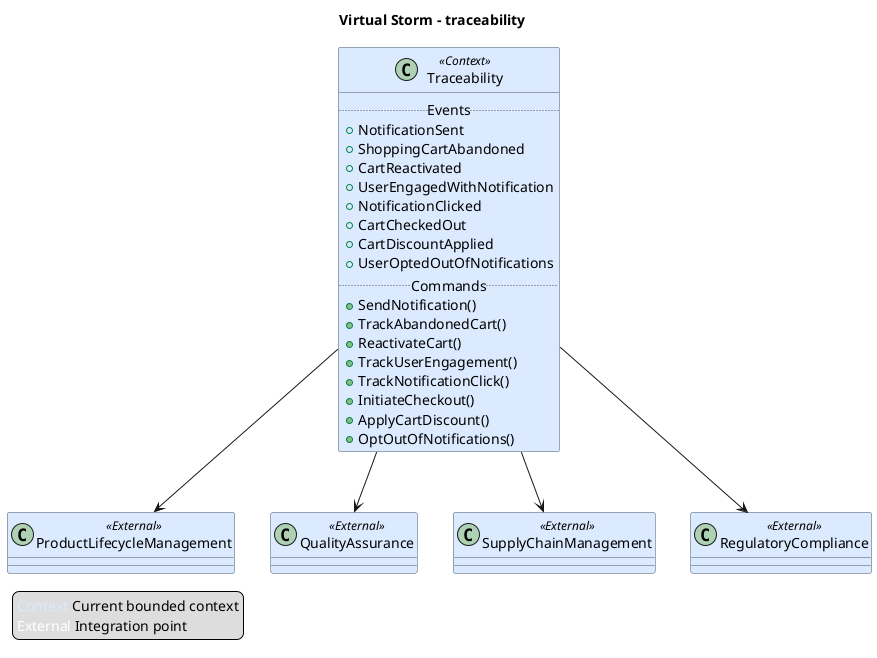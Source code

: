 @startuml
title Virtual Storm – traceability
skinparam class {
    BackgroundColor #dbeafe
    BorderColor #4b5563
  }
class Traceability <<Context>> {
  .. Events ..
  + NotificationSent
  + ShoppingCartAbandoned
  + CartReactivated
  + UserEngagedWithNotification
  + NotificationClicked
  + CartCheckedOut
  + CartDiscountApplied
  + UserOptedOutOfNotifications
  .. Commands ..
  + SendNotification()
  + TrackAbandonedCart()
  + ReactivateCart()
  + TrackUserEngagement()
  + TrackNotificationClick()
  + InitiateCheckout()
  + ApplyCartDiscount()
  + OptOutOfNotifications()
}
class ProductLifecycleManagement <<External>>
Traceability --> ProductLifecycleManagement
class QualityAssurance <<External>>
Traceability --> QualityAssurance
class SupplyChainManagement <<External>>
Traceability --> SupplyChainManagement
class RegulatoryCompliance <<External>>
Traceability --> RegulatoryCompliance
legend left
<color:#dbeafe>Context</color> Current bounded context
<color:#ffffff>External</color> Integration point
endlegend
@enduml